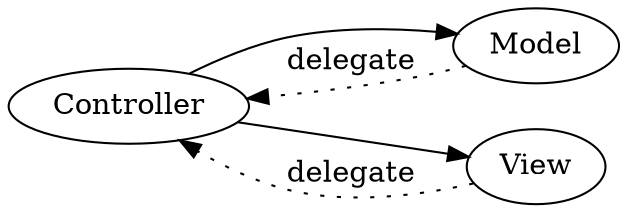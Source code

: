 digraph G {
	rankdir=LR;
	Controller->Model;
	Model->Controller[label="delegate"; style="dotted"]
	Controller->View;
	View->Controller[label="delegate"; style="dotted"]
}
